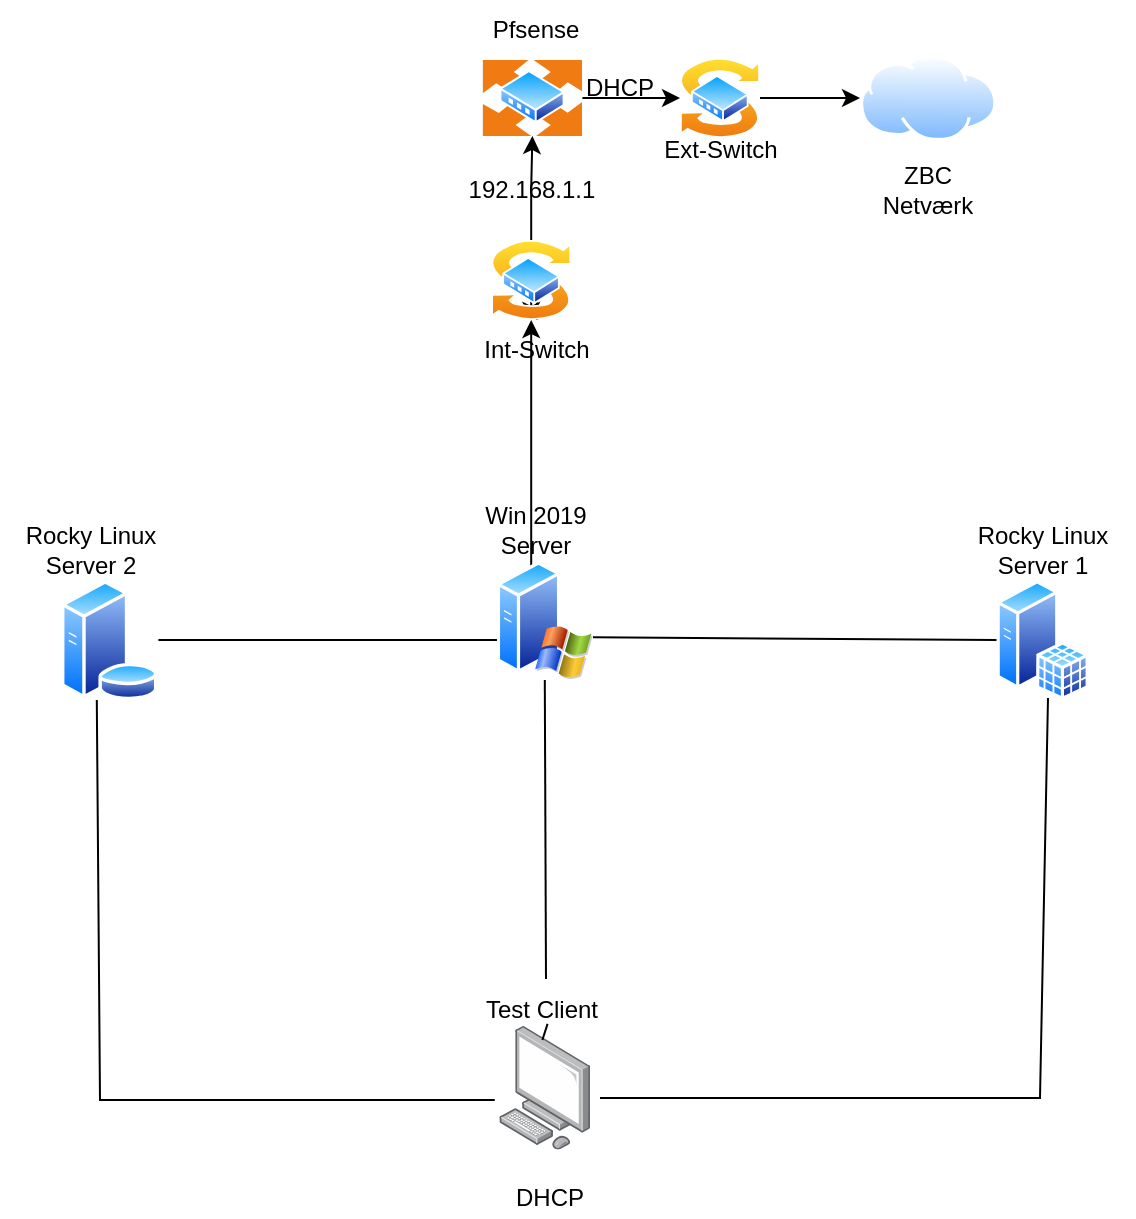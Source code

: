 <mxfile version="21.3.8" type="github">
  <diagram name="Side-1" id="OsO0MPHAk5arLiEzXHEm">
    <mxGraphModel dx="795" dy="340" grid="1" gridSize="10" guides="1" tooltips="1" connect="1" arrows="1" fold="1" page="1" pageScale="1" pageWidth="827" pageHeight="1169" math="0" shadow="0">
      <root>
        <mxCell id="0" />
        <mxCell id="1" parent="0" />
        <mxCell id="reVkv1FL6ccnBDt89wNR-1" value="" style="image;points=[];aspect=fixed;html=1;align=center;shadow=0;dashed=0;image=img/lib/allied_telesis/computer_and_terminals/Personal_Computer.svg;" parent="1" vertex="1">
          <mxGeometry x="339.6" y="523" width="45.6" height="61.8" as="geometry" />
        </mxCell>
        <mxCell id="reVkv1FL6ccnBDt89wNR-17" style="edgeStyle=orthogonalEdgeStyle;rounded=0;orthogonalLoop=1;jettySize=auto;html=1;entryX=0.5;entryY=1;entryDx=0;entryDy=0;" parent="1" source="reVkv1FL6ccnBDt89wNR-2" target="reVkv1FL6ccnBDt89wNR-4" edge="1">
          <mxGeometry relative="1" as="geometry" />
        </mxCell>
        <mxCell id="reVkv1FL6ccnBDt89wNR-2" value="" style="image;aspect=fixed;perimeter=ellipsePerimeter;html=1;align=center;shadow=0;dashed=0;spacingTop=3;image=img/lib/active_directory/database_server.svg;" parent="1" vertex="1">
          <mxGeometry x="120" y="300" width="49.2" height="60" as="geometry" />
        </mxCell>
        <mxCell id="reVkv1FL6ccnBDt89wNR-10" style="edgeStyle=orthogonalEdgeStyle;rounded=0;orthogonalLoop=1;jettySize=auto;html=1;entryX=0.5;entryY=1;entryDx=0;entryDy=0;" parent="1" source="reVkv1FL6ccnBDt89wNR-29" target="reVkv1FL6ccnBDt89wNR-4" edge="1">
          <mxGeometry relative="1" as="geometry" />
        </mxCell>
        <mxCell id="reVkv1FL6ccnBDt89wNR-3" value="" style="image;aspect=fixed;perimeter=ellipsePerimeter;html=1;align=center;shadow=0;dashed=0;spacingTop=3;image=img/lib/active_directory/windows_server_2.svg;" parent="1" vertex="1">
          <mxGeometry x="338.4" y="290" width="48" height="60" as="geometry" />
        </mxCell>
        <mxCell id="reVkv1FL6ccnBDt89wNR-18" style="edgeStyle=orthogonalEdgeStyle;rounded=0;orthogonalLoop=1;jettySize=auto;html=1;" parent="1" source="reVkv1FL6ccnBDt89wNR-4" target="reVkv1FL6ccnBDt89wNR-16" edge="1">
          <mxGeometry relative="1" as="geometry" />
        </mxCell>
        <mxCell id="reVkv1FL6ccnBDt89wNR-4" value="" style="image;aspect=fixed;perimeter=ellipsePerimeter;html=1;align=center;shadow=0;dashed=0;spacingTop=3;image=img/lib/active_directory/switch.svg;" parent="1" vertex="1">
          <mxGeometry x="335.6" y="130" width="40" height="40" as="geometry" />
        </mxCell>
        <mxCell id="reVkv1FL6ccnBDt89wNR-20" style="edgeStyle=orthogonalEdgeStyle;rounded=0;orthogonalLoop=1;jettySize=auto;html=1;entryX=0;entryY=0.5;entryDx=0;entryDy=0;" parent="1" source="reVkv1FL6ccnBDt89wNR-30" target="reVkv1FL6ccnBDt89wNR-19" edge="1">
          <mxGeometry relative="1" as="geometry" />
        </mxCell>
        <mxCell id="reVkv1FL6ccnBDt89wNR-16" value="" style="image;aspect=fixed;perimeter=ellipsePerimeter;html=1;align=center;shadow=0;dashed=0;spacingTop=3;image=img/lib/active_directory/router.svg;" parent="1" vertex="1">
          <mxGeometry x="331.2" y="40" width="50" height="38" as="geometry" />
        </mxCell>
        <mxCell id="reVkv1FL6ccnBDt89wNR-19" value="" style="image;aspect=fixed;perimeter=ellipsePerimeter;html=1;align=center;shadow=0;dashed=0;spacingTop=3;image=img/lib/active_directory/internet_cloud.svg;" parent="1" vertex="1">
          <mxGeometry x="520" y="37.5" width="68.25" height="43" as="geometry" />
        </mxCell>
        <mxCell id="reVkv1FL6ccnBDt89wNR-23" value="ZBC Netværk" style="text;html=1;strokeColor=none;fillColor=none;align=center;verticalAlign=middle;whiteSpace=wrap;rounded=0;" parent="1" vertex="1">
          <mxGeometry x="524" y="90" width="60" height="30" as="geometry" />
        </mxCell>
        <mxCell id="reVkv1FL6ccnBDt89wNR-26" value="Win 2019 Server&lt;br&gt;" style="text;html=1;strokeColor=none;fillColor=none;align=center;verticalAlign=middle;whiteSpace=wrap;rounded=0;" parent="1" vertex="1">
          <mxGeometry x="328.4" y="260" width="60" height="30" as="geometry" />
        </mxCell>
        <mxCell id="reVkv1FL6ccnBDt89wNR-27" value="Rocky Linux Server 2" style="text;html=1;strokeColor=none;fillColor=none;align=center;verticalAlign=middle;whiteSpace=wrap;rounded=0;" parent="1" vertex="1">
          <mxGeometry x="90" y="270" width="90.8" height="30" as="geometry" />
        </mxCell>
        <mxCell id="reVkv1FL6ccnBDt89wNR-31" value="" style="edgeStyle=orthogonalEdgeStyle;rounded=0;orthogonalLoop=1;jettySize=auto;html=1;entryX=0;entryY=0.5;entryDx=0;entryDy=0;" parent="1" source="reVkv1FL6ccnBDt89wNR-16" target="reVkv1FL6ccnBDt89wNR-30" edge="1">
          <mxGeometry relative="1" as="geometry">
            <mxPoint x="381" y="59" as="sourcePoint" />
            <mxPoint x="520" y="59" as="targetPoint" />
          </mxGeometry>
        </mxCell>
        <mxCell id="reVkv1FL6ccnBDt89wNR-30" value="" style="image;aspect=fixed;perimeter=ellipsePerimeter;html=1;align=center;shadow=0;dashed=0;spacingTop=3;image=img/lib/active_directory/switch.svg;" parent="1" vertex="1">
          <mxGeometry x="430" y="39" width="40" height="40" as="geometry" />
        </mxCell>
        <mxCell id="reVkv1FL6ccnBDt89wNR-29" value="Int-Switch" style="text;html=1;strokeColor=none;fillColor=none;align=center;verticalAlign=middle;whiteSpace=wrap;rounded=0;" parent="1" vertex="1">
          <mxGeometry x="313" y="170" width="90.8" height="30" as="geometry" />
        </mxCell>
        <mxCell id="reVkv1FL6ccnBDt89wNR-34" value="Ext-Switch" style="text;html=1;strokeColor=none;fillColor=none;align=center;verticalAlign=middle;whiteSpace=wrap;rounded=0;" parent="1" vertex="1">
          <mxGeometry x="404.6" y="70" width="90.8" height="30" as="geometry" />
        </mxCell>
        <mxCell id="reVkv1FL6ccnBDt89wNR-35" value="Pfsense" style="text;html=1;strokeColor=none;fillColor=none;align=center;verticalAlign=middle;whiteSpace=wrap;rounded=0;" parent="1" vertex="1">
          <mxGeometry x="328.4" y="10" width="60" height="30" as="geometry" />
        </mxCell>
        <mxCell id="Ll_PNYcY4uXLcm_41nou-3" value="192.168.1.1" style="text;html=1;strokeColor=none;fillColor=none;align=center;verticalAlign=middle;whiteSpace=wrap;rounded=0;" parent="1" vertex="1">
          <mxGeometry x="326.2" y="90" width="60" height="30" as="geometry" />
        </mxCell>
        <mxCell id="Ll_PNYcY4uXLcm_41nou-4" value="DHCP" style="text;html=1;strokeColor=none;fillColor=none;align=center;verticalAlign=middle;whiteSpace=wrap;rounded=0;" parent="1" vertex="1">
          <mxGeometry x="370" y="39" width="60" height="30" as="geometry" />
        </mxCell>
        <mxCell id="Ll_PNYcY4uXLcm_41nou-6" value="DHCP" style="text;html=1;strokeColor=none;fillColor=none;align=center;verticalAlign=middle;whiteSpace=wrap;rounded=0;" parent="1" vertex="1">
          <mxGeometry x="345.2" y="600" width="40" height="18.2" as="geometry" />
        </mxCell>
        <mxCell id="sTwo0fonugl9qo6DhqGD-1" value="" style="image;aspect=fixed;perimeter=ellipsePerimeter;html=1;align=center;shadow=0;dashed=0;spacingTop=3;image=img/lib/active_directory/sql_server.svg;" parent="1" vertex="1">
          <mxGeometry x="588.25" y="300" width="46.2" height="60" as="geometry" />
        </mxCell>
        <mxCell id="lr2ON95IZnS0hIg6c_D1-1" value="Rocky Linux Server 1" style="text;html=1;strokeColor=none;fillColor=none;align=center;verticalAlign=middle;whiteSpace=wrap;rounded=0;" vertex="1" parent="1">
          <mxGeometry x="565.95" y="270" width="90.8" height="30" as="geometry" />
        </mxCell>
        <mxCell id="lr2ON95IZnS0hIg6c_D1-5" value="" style="shape=image;html=1;verticalAlign=top;verticalLabelPosition=bottom;labelBackgroundColor=#ffffff;imageAspect=0;aspect=fixed;image=https://cdn1.iconfinder.com/data/icons/Futurosoft%20Icons%200.5.2/128x128/apps/tux.png" vertex="1" parent="1">
          <mxGeometry x="600" y="340" width="20" height="20" as="geometry" />
        </mxCell>
        <mxCell id="lr2ON95IZnS0hIg6c_D1-6" value="" style="shape=image;html=1;verticalAlign=top;verticalLabelPosition=bottom;labelBackgroundColor=#ffffff;imageAspect=0;aspect=fixed;image=https://cdn1.iconfinder.com/data/icons/Futurosoft%20Icons%200.5.2/128x128/apps/tux.png" vertex="1" parent="1">
          <mxGeometry x="128.4" y="340" width="20" height="20" as="geometry" />
        </mxCell>
        <mxCell id="lr2ON95IZnS0hIg6c_D1-7" value="" style="endArrow=none;html=1;rounded=0;entryX=0.5;entryY=1;entryDx=0;entryDy=0;exitX=0.53;exitY=-0.017;exitDx=0;exitDy=0;exitPerimeter=0;" edge="1" parent="1" source="reVkv1FL6ccnBDt89wNR-25" target="reVkv1FL6ccnBDt89wNR-3">
          <mxGeometry width="50" height="50" relative="1" as="geometry">
            <mxPoint x="300" y="450" as="sourcePoint" />
            <mxPoint x="350" y="400" as="targetPoint" />
          </mxGeometry>
        </mxCell>
        <mxCell id="lr2ON95IZnS0hIg6c_D1-8" value="" style="endArrow=none;html=1;rounded=0;entryX=0;entryY=0.5;entryDx=0;entryDy=0;exitX=1.002;exitY=0.644;exitDx=0;exitDy=0;exitPerimeter=0;" edge="1" parent="1" source="reVkv1FL6ccnBDt89wNR-3" target="sTwo0fonugl9qo6DhqGD-1">
          <mxGeometry width="50" height="50" relative="1" as="geometry">
            <mxPoint x="340" y="360" as="sourcePoint" />
            <mxPoint x="390" y="310" as="targetPoint" />
          </mxGeometry>
        </mxCell>
        <mxCell id="lr2ON95IZnS0hIg6c_D1-9" value="" style="endArrow=none;html=1;rounded=0;entryX=0.5;entryY=1;entryDx=0;entryDy=0;" edge="1" parent="1">
          <mxGeometry width="50" height="50" relative="1" as="geometry">
            <mxPoint x="390" y="559" as="sourcePoint" />
            <mxPoint x="614" y="359" as="targetPoint" />
            <Array as="points">
              <mxPoint x="610" y="559" />
            </Array>
          </mxGeometry>
        </mxCell>
        <mxCell id="lr2ON95IZnS0hIg6c_D1-10" value="" style="endArrow=none;html=1;rounded=0;entryX=0.5;entryY=1;entryDx=0;entryDy=0;exitX=-0.049;exitY=0.598;exitDx=0;exitDy=0;exitPerimeter=0;" edge="1" parent="1" source="reVkv1FL6ccnBDt89wNR-1" target="lr2ON95IZnS0hIg6c_D1-6">
          <mxGeometry width="50" height="50" relative="1" as="geometry">
            <mxPoint x="330" y="480" as="sourcePoint" />
            <mxPoint x="380" y="430" as="targetPoint" />
            <Array as="points">
              <mxPoint x="140" y="560" />
            </Array>
          </mxGeometry>
        </mxCell>
        <mxCell id="lr2ON95IZnS0hIg6c_D1-11" value="" style="endArrow=none;html=1;rounded=0;entryX=0.5;entryY=1;entryDx=0;entryDy=0;exitX=0.53;exitY=-0.017;exitDx=0;exitDy=0;exitPerimeter=0;" edge="1" parent="1" source="reVkv1FL6ccnBDt89wNR-1" target="reVkv1FL6ccnBDt89wNR-25">
          <mxGeometry width="50" height="50" relative="1" as="geometry">
            <mxPoint x="364" y="522" as="sourcePoint" />
            <mxPoint x="362" y="350" as="targetPoint" />
          </mxGeometry>
        </mxCell>
        <mxCell id="reVkv1FL6ccnBDt89wNR-25" value="Test Client" style="text;html=1;strokeColor=none;fillColor=none;align=center;verticalAlign=middle;whiteSpace=wrap;rounded=0;" parent="1" vertex="1">
          <mxGeometry x="331.2" y="500" width="60" height="30" as="geometry" />
        </mxCell>
      </root>
    </mxGraphModel>
  </diagram>
</mxfile>
